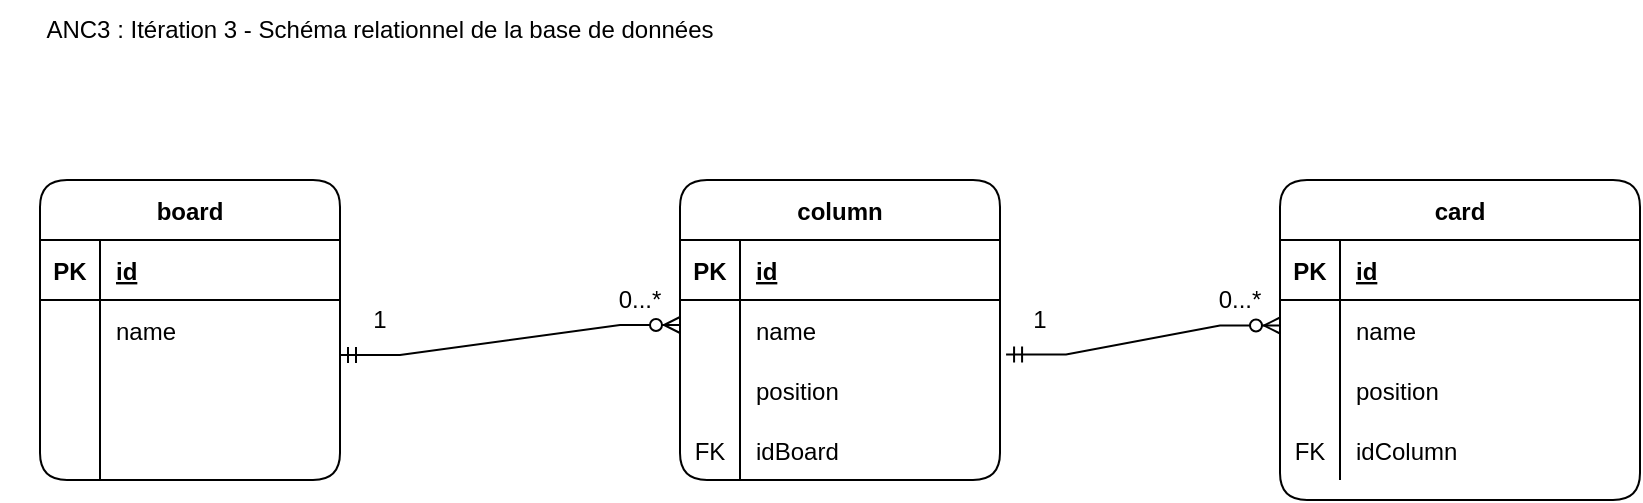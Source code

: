 <mxfile version="14.6.10" type="device"><diagram name="Page-1" id="e7e014a7-5840-1c2e-5031-d8a46d1fe8dd"><mxGraphModel dx="981" dy="526" grid="1" gridSize="10" guides="1" tooltips="1" connect="1" arrows="1" fold="1" page="1" pageScale="1" pageWidth="1169" pageHeight="826" background="#ffffff" math="0" shadow="0"><root><mxCell id="0"/><mxCell id="1" parent="0"/><mxCell id="2IMBVSKMPS-qXFmJeasd-50" value="" style="edgeStyle=entityRelationEdgeStyle;fontSize=12;html=1;endArrow=ERzeroToMany;startArrow=ERmandOne;rounded=0;exitX=1;exitY=0.5;exitDx=0;exitDy=0;" edge="1" parent="1"><mxGeometry width="100" height="100" relative="1" as="geometry"><mxPoint x="270" y="207.5" as="sourcePoint"/><mxPoint x="440" y="192.5" as="targetPoint"/></mxGeometry></mxCell><mxCell id="2IMBVSKMPS-qXFmJeasd-51" value="" style="edgeStyle=entityRelationEdgeStyle;fontSize=12;html=1;endArrow=ERzeroToMany;startArrow=ERmandOne;rounded=0;exitX=1.019;exitY=0.411;exitDx=0;exitDy=0;exitPerimeter=0;entryX=0;entryY=0.25;entryDx=0;entryDy=0;" edge="1" parent="1"><mxGeometry width="100" height="100" relative="1" as="geometry"><mxPoint x="603.04" y="207.24" as="sourcePoint"/><mxPoint x="740" y="192.75" as="targetPoint"/></mxGeometry></mxCell><mxCell id="2IMBVSKMPS-qXFmJeasd-52" value="1" style="text;html=1;strokeColor=none;fillColor=none;align=center;verticalAlign=middle;whiteSpace=wrap;rounded=0;" vertex="1" parent="1"><mxGeometry x="270" y="180" width="40" height="20" as="geometry"/></mxCell><mxCell id="2IMBVSKMPS-qXFmJeasd-53" value="0...*" style="text;html=1;strokeColor=none;fillColor=none;align=center;verticalAlign=middle;whiteSpace=wrap;rounded=0;" vertex="1" parent="1"><mxGeometry x="400" y="170" width="40" height="20" as="geometry"/></mxCell><mxCell id="2IMBVSKMPS-qXFmJeasd-54" value="1" style="text;html=1;strokeColor=none;fillColor=none;align=center;verticalAlign=middle;whiteSpace=wrap;rounded=0;" vertex="1" parent="1"><mxGeometry x="600" y="180" width="40" height="20" as="geometry"/></mxCell><mxCell id="2IMBVSKMPS-qXFmJeasd-55" value="0...*" style="text;html=1;strokeColor=none;fillColor=none;align=center;verticalAlign=middle;whiteSpace=wrap;rounded=0;" vertex="1" parent="1"><mxGeometry x="700" y="170" width="40" height="20" as="geometry"/></mxCell><mxCell id="2IMBVSKMPS-qXFmJeasd-56" value="board" style="shape=table;startSize=30;container=1;collapsible=1;childLayout=tableLayout;fixedRows=1;rowLines=0;fontStyle=1;align=center;resizeLast=1;rounded=1;" vertex="1" parent="1"><mxGeometry x="120" y="120" width="150" height="150" as="geometry"><mxRectangle x="270" y="340" width="60" height="30" as="alternateBounds"/></mxGeometry></mxCell><mxCell id="2IMBVSKMPS-qXFmJeasd-57" value="" style="shape=partialRectangle;collapsible=0;dropTarget=0;pointerEvents=0;fillColor=none;top=0;left=0;bottom=1;right=0;points=[[0,0.5],[1,0.5]];portConstraint=eastwest;" vertex="1" parent="2IMBVSKMPS-qXFmJeasd-56"><mxGeometry y="30" width="150" height="30" as="geometry"/></mxCell><mxCell id="2IMBVSKMPS-qXFmJeasd-58" value="PK" style="shape=partialRectangle;connectable=0;fillColor=none;top=0;left=0;bottom=0;right=0;fontStyle=1;overflow=hidden;" vertex="1" parent="2IMBVSKMPS-qXFmJeasd-57"><mxGeometry width="30" height="30" as="geometry"/></mxCell><mxCell id="2IMBVSKMPS-qXFmJeasd-59" value="id" style="shape=partialRectangle;connectable=0;fillColor=none;top=0;left=0;bottom=0;right=0;align=left;spacingLeft=6;fontStyle=5;overflow=hidden;" vertex="1" parent="2IMBVSKMPS-qXFmJeasd-57"><mxGeometry x="30" width="120" height="30" as="geometry"/></mxCell><mxCell id="2IMBVSKMPS-qXFmJeasd-60" value="" style="shape=partialRectangle;collapsible=0;dropTarget=0;pointerEvents=0;fillColor=none;top=0;left=0;bottom=0;right=0;points=[[0,0.5],[1,0.5]];portConstraint=eastwest;" vertex="1" parent="2IMBVSKMPS-qXFmJeasd-56"><mxGeometry y="60" width="150" height="30" as="geometry"/></mxCell><mxCell id="2IMBVSKMPS-qXFmJeasd-61" value="" style="shape=partialRectangle;connectable=0;fillColor=none;top=0;left=0;bottom=0;right=0;editable=1;overflow=hidden;" vertex="1" parent="2IMBVSKMPS-qXFmJeasd-60"><mxGeometry width="30" height="30" as="geometry"/></mxCell><mxCell id="2IMBVSKMPS-qXFmJeasd-62" value="name" style="shape=partialRectangle;connectable=0;fillColor=none;top=0;left=0;bottom=0;right=0;align=left;spacingLeft=6;overflow=hidden;" vertex="1" parent="2IMBVSKMPS-qXFmJeasd-60"><mxGeometry x="30" width="120" height="30" as="geometry"/></mxCell><mxCell id="2IMBVSKMPS-qXFmJeasd-63" value="" style="shape=partialRectangle;collapsible=0;dropTarget=0;pointerEvents=0;fillColor=none;top=0;left=0;bottom=0;right=0;points=[[0,0.5],[1,0.5]];portConstraint=eastwest;" vertex="1" parent="2IMBVSKMPS-qXFmJeasd-56"><mxGeometry y="90" width="150" height="30" as="geometry"/></mxCell><mxCell id="2IMBVSKMPS-qXFmJeasd-64" value="" style="shape=partialRectangle;connectable=0;fillColor=none;top=0;left=0;bottom=0;right=0;editable=1;overflow=hidden;" vertex="1" parent="2IMBVSKMPS-qXFmJeasd-63"><mxGeometry width="30" height="30" as="geometry"/></mxCell><mxCell id="2IMBVSKMPS-qXFmJeasd-65" value="" style="shape=partialRectangle;connectable=0;fillColor=none;top=0;left=0;bottom=0;right=0;align=left;spacingLeft=6;overflow=hidden;" vertex="1" parent="2IMBVSKMPS-qXFmJeasd-63"><mxGeometry x="30" width="120" height="30" as="geometry"/></mxCell><mxCell id="2IMBVSKMPS-qXFmJeasd-66" value="" style="shape=partialRectangle;collapsible=0;dropTarget=0;pointerEvents=0;fillColor=none;top=0;left=0;bottom=0;right=0;points=[[0,0.5],[1,0.5]];portConstraint=eastwest;" vertex="1" parent="2IMBVSKMPS-qXFmJeasd-56"><mxGeometry y="120" width="150" height="30" as="geometry"/></mxCell><mxCell id="2IMBVSKMPS-qXFmJeasd-67" value="" style="shape=partialRectangle;connectable=0;fillColor=none;top=0;left=0;bottom=0;right=0;editable=1;overflow=hidden;" vertex="1" parent="2IMBVSKMPS-qXFmJeasd-66"><mxGeometry width="30" height="30" as="geometry"/></mxCell><mxCell id="2IMBVSKMPS-qXFmJeasd-68" value="" style="shape=partialRectangle;connectable=0;fillColor=none;top=0;left=0;bottom=0;right=0;align=left;spacingLeft=6;overflow=hidden;" vertex="1" parent="2IMBVSKMPS-qXFmJeasd-66"><mxGeometry x="30" width="120" height="30" as="geometry"/></mxCell><mxCell id="2IMBVSKMPS-qXFmJeasd-69" value="column" style="shape=table;startSize=30;container=1;collapsible=1;childLayout=tableLayout;fixedRows=1;rowLines=0;fontStyle=1;align=center;resizeLast=1;rounded=1;" vertex="1" parent="1"><mxGeometry x="440" y="120" width="160" height="150" as="geometry"/></mxCell><mxCell id="2IMBVSKMPS-qXFmJeasd-70" value="" style="shape=partialRectangle;collapsible=0;dropTarget=0;pointerEvents=0;fillColor=none;top=0;left=0;bottom=1;right=0;points=[[0,0.5],[1,0.5]];portConstraint=eastwest;" vertex="1" parent="2IMBVSKMPS-qXFmJeasd-69"><mxGeometry y="30" width="160" height="30" as="geometry"/></mxCell><mxCell id="2IMBVSKMPS-qXFmJeasd-71" value="PK" style="shape=partialRectangle;connectable=0;fillColor=none;top=0;left=0;bottom=0;right=0;fontStyle=1;overflow=hidden;" vertex="1" parent="2IMBVSKMPS-qXFmJeasd-70"><mxGeometry width="30" height="30" as="geometry"/></mxCell><mxCell id="2IMBVSKMPS-qXFmJeasd-72" value="id" style="shape=partialRectangle;connectable=0;fillColor=none;top=0;left=0;bottom=0;right=0;align=left;spacingLeft=6;fontStyle=5;overflow=hidden;" vertex="1" parent="2IMBVSKMPS-qXFmJeasd-70"><mxGeometry x="30" width="130" height="30" as="geometry"/></mxCell><mxCell id="2IMBVSKMPS-qXFmJeasd-73" value="" style="shape=partialRectangle;collapsible=0;dropTarget=0;pointerEvents=0;fillColor=none;top=0;left=0;bottom=0;right=0;points=[[0,0.5],[1,0.5]];portConstraint=eastwest;" vertex="1" parent="2IMBVSKMPS-qXFmJeasd-69"><mxGeometry y="60" width="160" height="30" as="geometry"/></mxCell><mxCell id="2IMBVSKMPS-qXFmJeasd-74" value="" style="shape=partialRectangle;connectable=0;fillColor=none;top=0;left=0;bottom=0;right=0;editable=1;overflow=hidden;" vertex="1" parent="2IMBVSKMPS-qXFmJeasd-73"><mxGeometry width="30" height="30" as="geometry"/></mxCell><mxCell id="2IMBVSKMPS-qXFmJeasd-75" value="name" style="shape=partialRectangle;connectable=0;fillColor=none;top=0;left=0;bottom=0;right=0;align=left;spacingLeft=6;overflow=hidden;" vertex="1" parent="2IMBVSKMPS-qXFmJeasd-73"><mxGeometry x="30" width="130" height="30" as="geometry"/></mxCell><mxCell id="2IMBVSKMPS-qXFmJeasd-76" value="" style="shape=partialRectangle;collapsible=0;dropTarget=0;pointerEvents=0;fillColor=none;top=0;left=0;bottom=0;right=0;points=[[0,0.5],[1,0.5]];portConstraint=eastwest;" vertex="1" parent="2IMBVSKMPS-qXFmJeasd-69"><mxGeometry y="90" width="160" height="30" as="geometry"/></mxCell><mxCell id="2IMBVSKMPS-qXFmJeasd-77" value="" style="shape=partialRectangle;connectable=0;fillColor=none;top=0;left=0;bottom=0;right=0;editable=1;overflow=hidden;" vertex="1" parent="2IMBVSKMPS-qXFmJeasd-76"><mxGeometry width="30" height="30" as="geometry"/></mxCell><mxCell id="2IMBVSKMPS-qXFmJeasd-78" value="position" style="shape=partialRectangle;connectable=0;fillColor=none;top=0;left=0;bottom=0;right=0;align=left;spacingLeft=6;overflow=hidden;" vertex="1" parent="2IMBVSKMPS-qXFmJeasd-76"><mxGeometry x="30" width="130" height="30" as="geometry"/></mxCell><mxCell id="2IMBVSKMPS-qXFmJeasd-79" value="" style="shape=partialRectangle;collapsible=0;dropTarget=0;pointerEvents=0;fillColor=none;top=0;left=0;bottom=0;right=0;points=[[0,0.5],[1,0.5]];portConstraint=eastwest;" vertex="1" parent="2IMBVSKMPS-qXFmJeasd-69"><mxGeometry y="120" width="160" height="30" as="geometry"/></mxCell><mxCell id="2IMBVSKMPS-qXFmJeasd-80" value="FK" style="shape=partialRectangle;connectable=0;fillColor=none;top=0;left=0;bottom=0;right=0;editable=1;overflow=hidden;" vertex="1" parent="2IMBVSKMPS-qXFmJeasd-79"><mxGeometry width="30" height="30" as="geometry"/></mxCell><mxCell id="2IMBVSKMPS-qXFmJeasd-81" value="idBoard" style="shape=partialRectangle;connectable=0;fillColor=none;top=0;left=0;bottom=0;right=0;align=left;spacingLeft=6;overflow=hidden;" vertex="1" parent="2IMBVSKMPS-qXFmJeasd-79"><mxGeometry x="30" width="130" height="30" as="geometry"/></mxCell><mxCell id="2IMBVSKMPS-qXFmJeasd-82" value="card" style="shape=table;startSize=30;container=1;collapsible=1;childLayout=tableLayout;fixedRows=1;rowLines=0;fontStyle=1;align=center;resizeLast=1;rounded=1;" vertex="1" parent="1"><mxGeometry x="740" y="120" width="180" height="160" as="geometry"/></mxCell><mxCell id="2IMBVSKMPS-qXFmJeasd-83" value="" style="shape=partialRectangle;collapsible=0;dropTarget=0;pointerEvents=0;fillColor=none;top=0;left=0;bottom=1;right=0;points=[[0,0.5],[1,0.5]];portConstraint=eastwest;" vertex="1" parent="2IMBVSKMPS-qXFmJeasd-82"><mxGeometry y="30" width="180" height="30" as="geometry"/></mxCell><mxCell id="2IMBVSKMPS-qXFmJeasd-84" value="PK" style="shape=partialRectangle;connectable=0;fillColor=none;top=0;left=0;bottom=0;right=0;fontStyle=1;overflow=hidden;" vertex="1" parent="2IMBVSKMPS-qXFmJeasd-83"><mxGeometry width="30" height="30" as="geometry"/></mxCell><mxCell id="2IMBVSKMPS-qXFmJeasd-85" value="id" style="shape=partialRectangle;connectable=0;fillColor=none;top=0;left=0;bottom=0;right=0;align=left;spacingLeft=6;fontStyle=5;overflow=hidden;" vertex="1" parent="2IMBVSKMPS-qXFmJeasd-83"><mxGeometry x="30" width="150" height="30" as="geometry"/></mxCell><mxCell id="2IMBVSKMPS-qXFmJeasd-86" value="" style="shape=partialRectangle;collapsible=0;dropTarget=0;pointerEvents=0;fillColor=none;top=0;left=0;bottom=0;right=0;points=[[0,0.5],[1,0.5]];portConstraint=eastwest;" vertex="1" parent="2IMBVSKMPS-qXFmJeasd-82"><mxGeometry y="60" width="180" height="30" as="geometry"/></mxCell><mxCell id="2IMBVSKMPS-qXFmJeasd-87" value="" style="shape=partialRectangle;connectable=0;fillColor=none;top=0;left=0;bottom=0;right=0;editable=1;overflow=hidden;" vertex="1" parent="2IMBVSKMPS-qXFmJeasd-86"><mxGeometry width="30" height="30" as="geometry"/></mxCell><mxCell id="2IMBVSKMPS-qXFmJeasd-88" value="name" style="shape=partialRectangle;connectable=0;fillColor=none;top=0;left=0;bottom=0;right=0;align=left;spacingLeft=6;overflow=hidden;" vertex="1" parent="2IMBVSKMPS-qXFmJeasd-86"><mxGeometry x="30" width="150" height="30" as="geometry"/></mxCell><mxCell id="2IMBVSKMPS-qXFmJeasd-89" value="" style="shape=partialRectangle;collapsible=0;dropTarget=0;pointerEvents=0;fillColor=none;top=0;left=0;bottom=0;right=0;points=[[0,0.5],[1,0.5]];portConstraint=eastwest;" vertex="1" parent="2IMBVSKMPS-qXFmJeasd-82"><mxGeometry y="90" width="180" height="30" as="geometry"/></mxCell><mxCell id="2IMBVSKMPS-qXFmJeasd-90" value="" style="shape=partialRectangle;connectable=0;fillColor=none;top=0;left=0;bottom=0;right=0;editable=1;overflow=hidden;" vertex="1" parent="2IMBVSKMPS-qXFmJeasd-89"><mxGeometry width="30" height="30" as="geometry"/></mxCell><mxCell id="2IMBVSKMPS-qXFmJeasd-91" value="position" style="shape=partialRectangle;connectable=0;fillColor=none;top=0;left=0;bottom=0;right=0;align=left;spacingLeft=6;overflow=hidden;" vertex="1" parent="2IMBVSKMPS-qXFmJeasd-89"><mxGeometry x="30" width="150" height="30" as="geometry"/></mxCell><mxCell id="2IMBVSKMPS-qXFmJeasd-92" value="" style="shape=partialRectangle;collapsible=0;dropTarget=0;pointerEvents=0;fillColor=none;top=0;left=0;bottom=0;right=0;points=[[0,0.5],[1,0.5]];portConstraint=eastwest;" vertex="1" parent="2IMBVSKMPS-qXFmJeasd-82"><mxGeometry y="120" width="180" height="30" as="geometry"/></mxCell><mxCell id="2IMBVSKMPS-qXFmJeasd-93" value="FK" style="shape=partialRectangle;connectable=0;fillColor=none;top=0;left=0;bottom=0;right=0;editable=1;overflow=hidden;" vertex="1" parent="2IMBVSKMPS-qXFmJeasd-92"><mxGeometry width="30" height="30" as="geometry"/></mxCell><mxCell id="2IMBVSKMPS-qXFmJeasd-94" value="idColumn" style="shape=partialRectangle;connectable=0;fillColor=none;top=0;left=0;bottom=0;right=0;align=left;spacingLeft=6;overflow=hidden;" vertex="1" parent="2IMBVSKMPS-qXFmJeasd-92"><mxGeometry x="30" width="150" height="30" as="geometry"/></mxCell><mxCell id="2IMBVSKMPS-qXFmJeasd-95" value="ANC3 : Itération 3 - Schéma relationnel de la base de données" style="text;html=1;strokeColor=none;fillColor=none;align=center;verticalAlign=middle;whiteSpace=wrap;rounded=0;" vertex="1" parent="1"><mxGeometry x="100" y="30" width="380" height="30" as="geometry"/></mxCell></root></mxGraphModel></diagram></mxfile>
